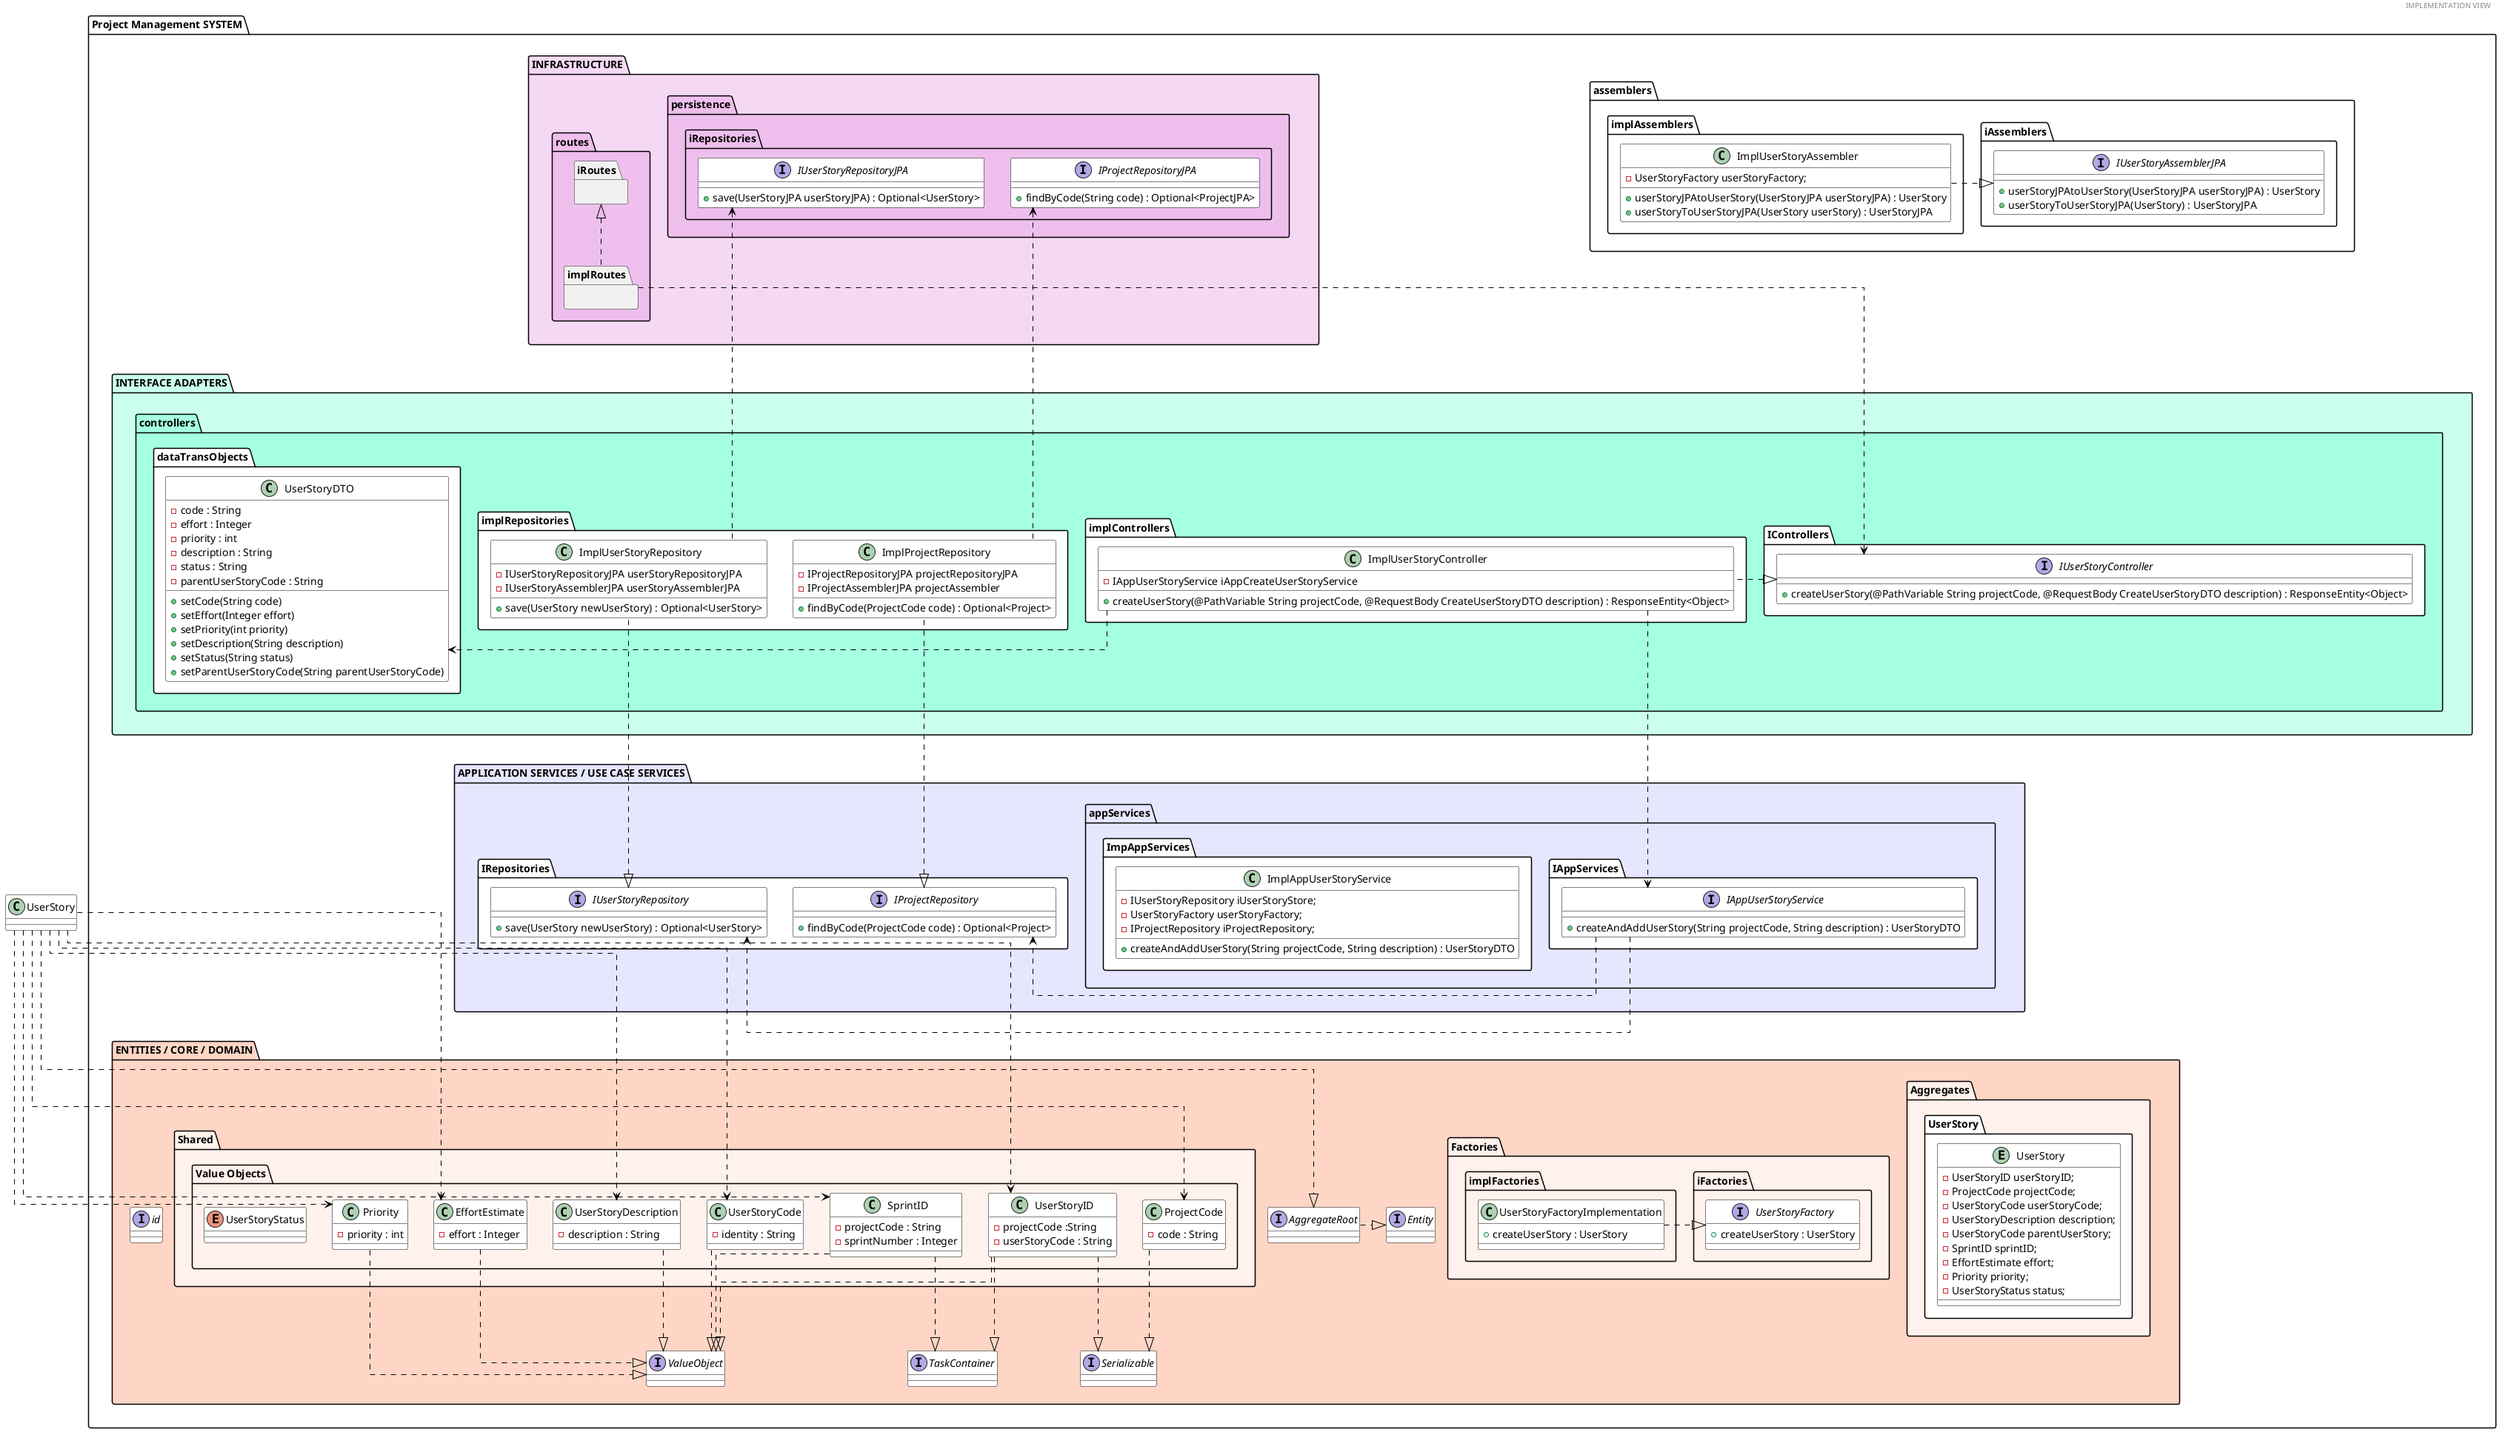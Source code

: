 @startuml
'https://plantuml.com/class-diagram

header IMPLEMENTATION VIEW

top to bottom direction
skinparam linetype ortho

skinparam class {
BackgroundColor #white
ArrowColor #black
BorderColor #black

}

folder "Project Management SYSTEM" {

    package assemblers {
            package iAssemblers{
                interface IUserStoryAssemblerJPA {
                + userStoryJPAtoUserStory(UserStoryJPA userStoryJPA) : UserStory
                + userStoryToUserStoryJPA(UserStory) : UserStoryJPA
                }
            }
             package implAssemblers{
                class ImplUserStoryAssembler{
                - UserStoryFactory userStoryFactory;
                + userStoryJPAtoUserStory(UserStoryJPA userStoryJPA) : UserStory
                + userStoryToUserStoryJPA(UserStory userStory) : UserStoryJPA
            }
        }
        }

    folder "INFRASTRUCTURE" %lighten("orchid", 40){

        package persistence %lighten("orchid", 30){
            package iRepositories  {
                interface IUserStoryRepositoryJPA{
                 + save(UserStoryJPA userStoryJPA) : Optional<UserStory>
                 }

                interface IProjectRepositoryJPA {
                 + findByCode(String code) : Optional<ProjectJPA>   
                }
            }
        }
           
    
        package routes %lighten("orchid", 30) {
            package iRoutes{}
            package implRoutes{}
        }
    }

    folder "INTERFACE ADAPTERS" %lighten("aquamarine", 20){

        package "controllers" %lighten("aquamarine", 10){
            package "IControllers" #white {
                interface IUserStoryController {
                + createUserStory(@PathVariable String projectCode, @RequestBody CreateUserStoryDTO description) : ResponseEntity<Object>
                }
            }
            package "implControllers" #white{
                class ImplUserStoryController {
                - IAppUserStoryService iAppCreateUserStoryService
                + createUserStory(@PathVariable String projectCode, @RequestBody CreateUserStoryDTO description) : ResponseEntity<Object>
                }
            }
            package implRepositories #white {
                class ImplUserStoryRepository {
                - IUserStoryRepositoryJPA userStoryRepositoryJPA
                - IUserStoryAssemblerJPA userStoryAssemblerJPA
                + save(UserStory newUserStory) : Optional<UserStory>
                }

                class ImplProjectRepository #white {
                - IProjectRepositoryJPA projectRepositoryJPA
                - IProjectAssemblerJPA projectAssembler
                + findByCode(ProjectCode code) : Optional<Project>
                }
            
            }
            package dataTransObjects #white{
                class UserStoryDTO {
                - code : String
                - effort : Integer
                - priority : int
                - description : String
                - status : String
                - parentUserStoryCode : String
                + setCode(String code)
                + setEffort(Integer effort)
                + setPriority(int priority)
                + setDescription(String description)
                + setStatus(String status)
                + setParentUserStoryCode(String parentUserStoryCode)
                }
            }
        }
    }

    folder "APPLICATION SERVICES / USE CASE SERVICES" %lighten("blue", 90){
        
        package "appServices"{
            package "IAppServices" #white {
                interface IAppUserStoryService {
                + createAndAddUserStory(String projectCode, String description) : UserStoryDTO
                }
            }
            package "ImpAppServices" #white{
                class ImplAppUserStoryService{
                - IUserStoryRepository iUserStoryStore;
                - UserStoryFactory userStoryFactory;
                - IProjectRepository iProjectRepository;
                + createAndAddUserStory(String projectCode, String description) : UserStoryDTO
                }
            }
        }

        package "IRepositories" #white{
            interface IUserStoryRepository{
            + save(UserStory newUserStory) : Optional<UserStory>
            }

            interface IProjectRepository {
            + findByCode(ProjectCode code) : Optional<Project>
            }
        }

    }

    folder "ENTITIES / CORE / DOMAIN" %lighten("lightsalmon", 20){

        package "Aggregates" %lighten("lightsalmon", 30) {
            package UserStory #white {
                entity UserStory{
                - UserStoryID userStoryID;
                - ProjectCode projectCode;
                - UserStoryCode userStoryCode;
                - UserStoryDescription description;
                - UserStoryCode parentUserStory;
                - SprintID sprintID;
                - EffortEstimate effort;
                - Priority priority;
                - UserStoryStatus status;
                }
            }
        }

        interface Entity #white
        interface AggregateRoot #white

        package "Factories" %lighten("lightsalmon", 30){
           package "iFactories" %lighten("lightsalmon", 30){
                interface UserStoryFactory {
                + createUserStory : UserStory
                }
           }

           package "implFactories" %lighten("lightsalmon", 30){
                class UserStoryFactoryImplementation{
                 + createUserStory : UserStory
                }
            }
        }

        package "Shared" %lighten("lightsalmon", 30){
            package "Value Objects" %lighten("lightsalmon", 30){
                 class UserStoryID #white{
                    - projectCode :String
                    - userStoryCode : String
                 }
                 class ProjectCode #white{
                    - code : String
                }

                 class UserStoryCode #white{
                    - identity : String
                 }

                 class UserStoryDescription #white{
                    - description : String
                 }

                 class SprintID #white{
                    - projectCode : String
                    - sprintNumber : Integer
                 }

                 class EffortEstimate #white{
                    - effort : Integer
                 }

                 class Priority #white{
                    - priority : int
                 }

                 enum UserStoryStatus #white{

                 }
            }
        }
        interface ValueObject #white

        interface id #white

        interface Serializable #white

        interface TaskContainer #white
    }
    }
    

' //----INFRAESTRUCTURE----

' ROUTE - CONTROLLER
"INFRASTRUCTURE" --[hidden]-> "INTERFACE ADAPTERS"
"INTERFACE ADAPTERS" --[hidden]-> "APPLICATION SERVICES / USE CASE SERVICES"
"APPLICATION SERVICES / USE CASE SERVICES" --[hidden]> "ENTITIES / CORE / DOMAIN"

iRoutes <|.. implRoutes

implRoutes .> IUserStoryController

' REPOSITORY_JPA - REPOSITORY

IProjectRepositoryJPA <.. ImplProjectRepository

IUserStoryRepositoryJPA <. ImplUserStoryRepository

' //----INTERFACE_ADAPTERS----

' CONTROLLER - DTO

IUserStoryController <|. ImplUserStoryController

ImplUserStoryController .> UserStoryDTO

IUserStoryRepository <|.. ImplUserStoryRepository

IProjectRepository <|.. ImplProjectRepository

ImplUserStoryController ..> IAppUserStoryService

' //----APPLICATION SERVICES----

' SERVICE - REPOSITORY

IAppUserStoryService .> IProjectRepository 


IAppUserStoryService .> IUserStoryRepository

' ASSEMBLER  - FACTORY

'ImplUserStoryAssembler ..|> UserStoryFactory

ImplUserStoryAssembler .|> IUserStoryAssemblerJPA

' //----ENTITIES/CORE/DOMAIN----

' FACTORIES

UserStoryFactoryImplementation .|> UserStoryFactory

' VALUE OBJECTS

UserStoryID .|> ValueObject

UserStoryID .|> TaskContainer

UserStoryID .|> Serializable

ProjectCode ..|> Serializable

UserStoryCode .|> ValueObject

UserStoryDescription .|> ValueObject

SprintID ..|> ValueObject

SprintID ..|> TaskContainer

EffortEstimate .|> ValueObject

Priority .|> ValueObject

' USER STORY AND VALUE OBJETS

UserStory .> UserStoryID

UserStory .> ProjectCode

UserStory .> UserStoryCode

UserStory .> UserStoryDescription

UserStory .> SprintID

UserStory .> EffortEstimate

UserStory .> Priority

' AGREGGATE ROOT

UserStory ..|> AggregateRoot

AggregateRoot .|> Entity


@enduml

